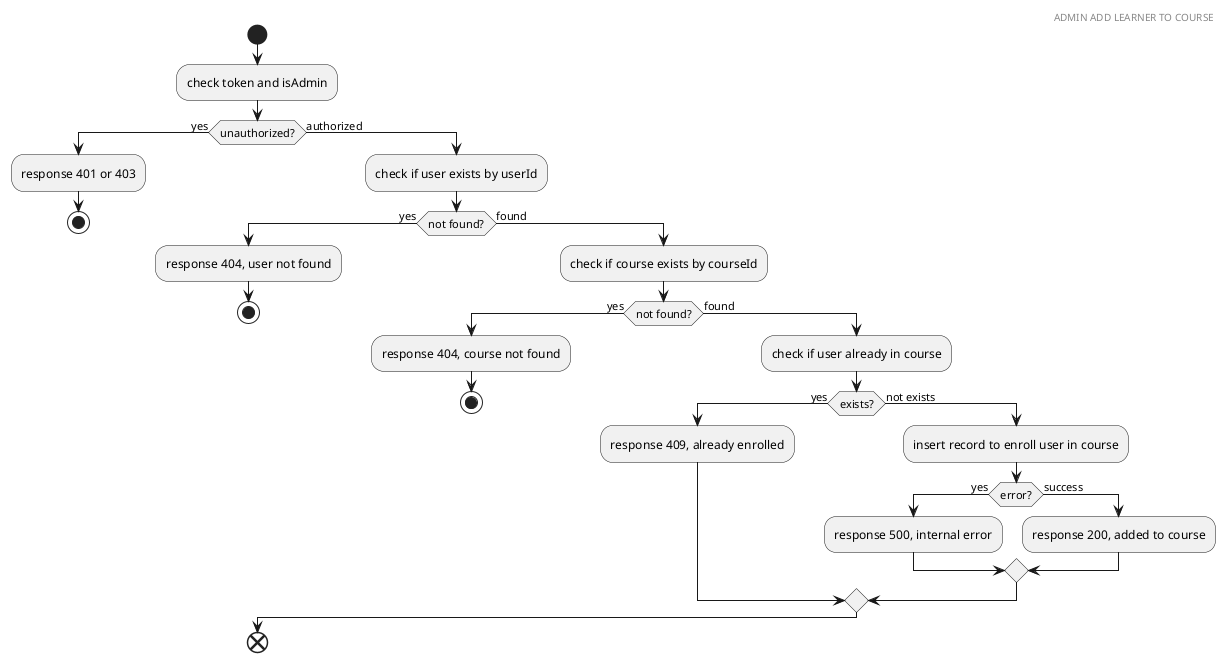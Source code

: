 @startuml Admin add learner to course
header ADMIN ADD LEARNER TO COURSE
start
  :check token and isAdmin;
  if (unauthorized?) then (yes)
    :response 401 or 403;
    stop
  else (authorized)
    :check if user exists by userId;
    if (not found?) then (yes)
      :response 404, user not found;
      stop
    else (found)
      :check if course exists by courseId;
      if (not found?) then (yes)
        :response 404, course not found;
        stop
      else (found)
        :check if user already in course;
        if (exists?) then (yes)
          :response 409, already enrolled;
        else (not exists)
          :insert record to enroll user in course;
          if (error?) then (yes)
            :response 500, internal error;
          else (success)
            :response 200, added to course;
          endif
        endif
      endif
    endif
  endif
end
@enduml
